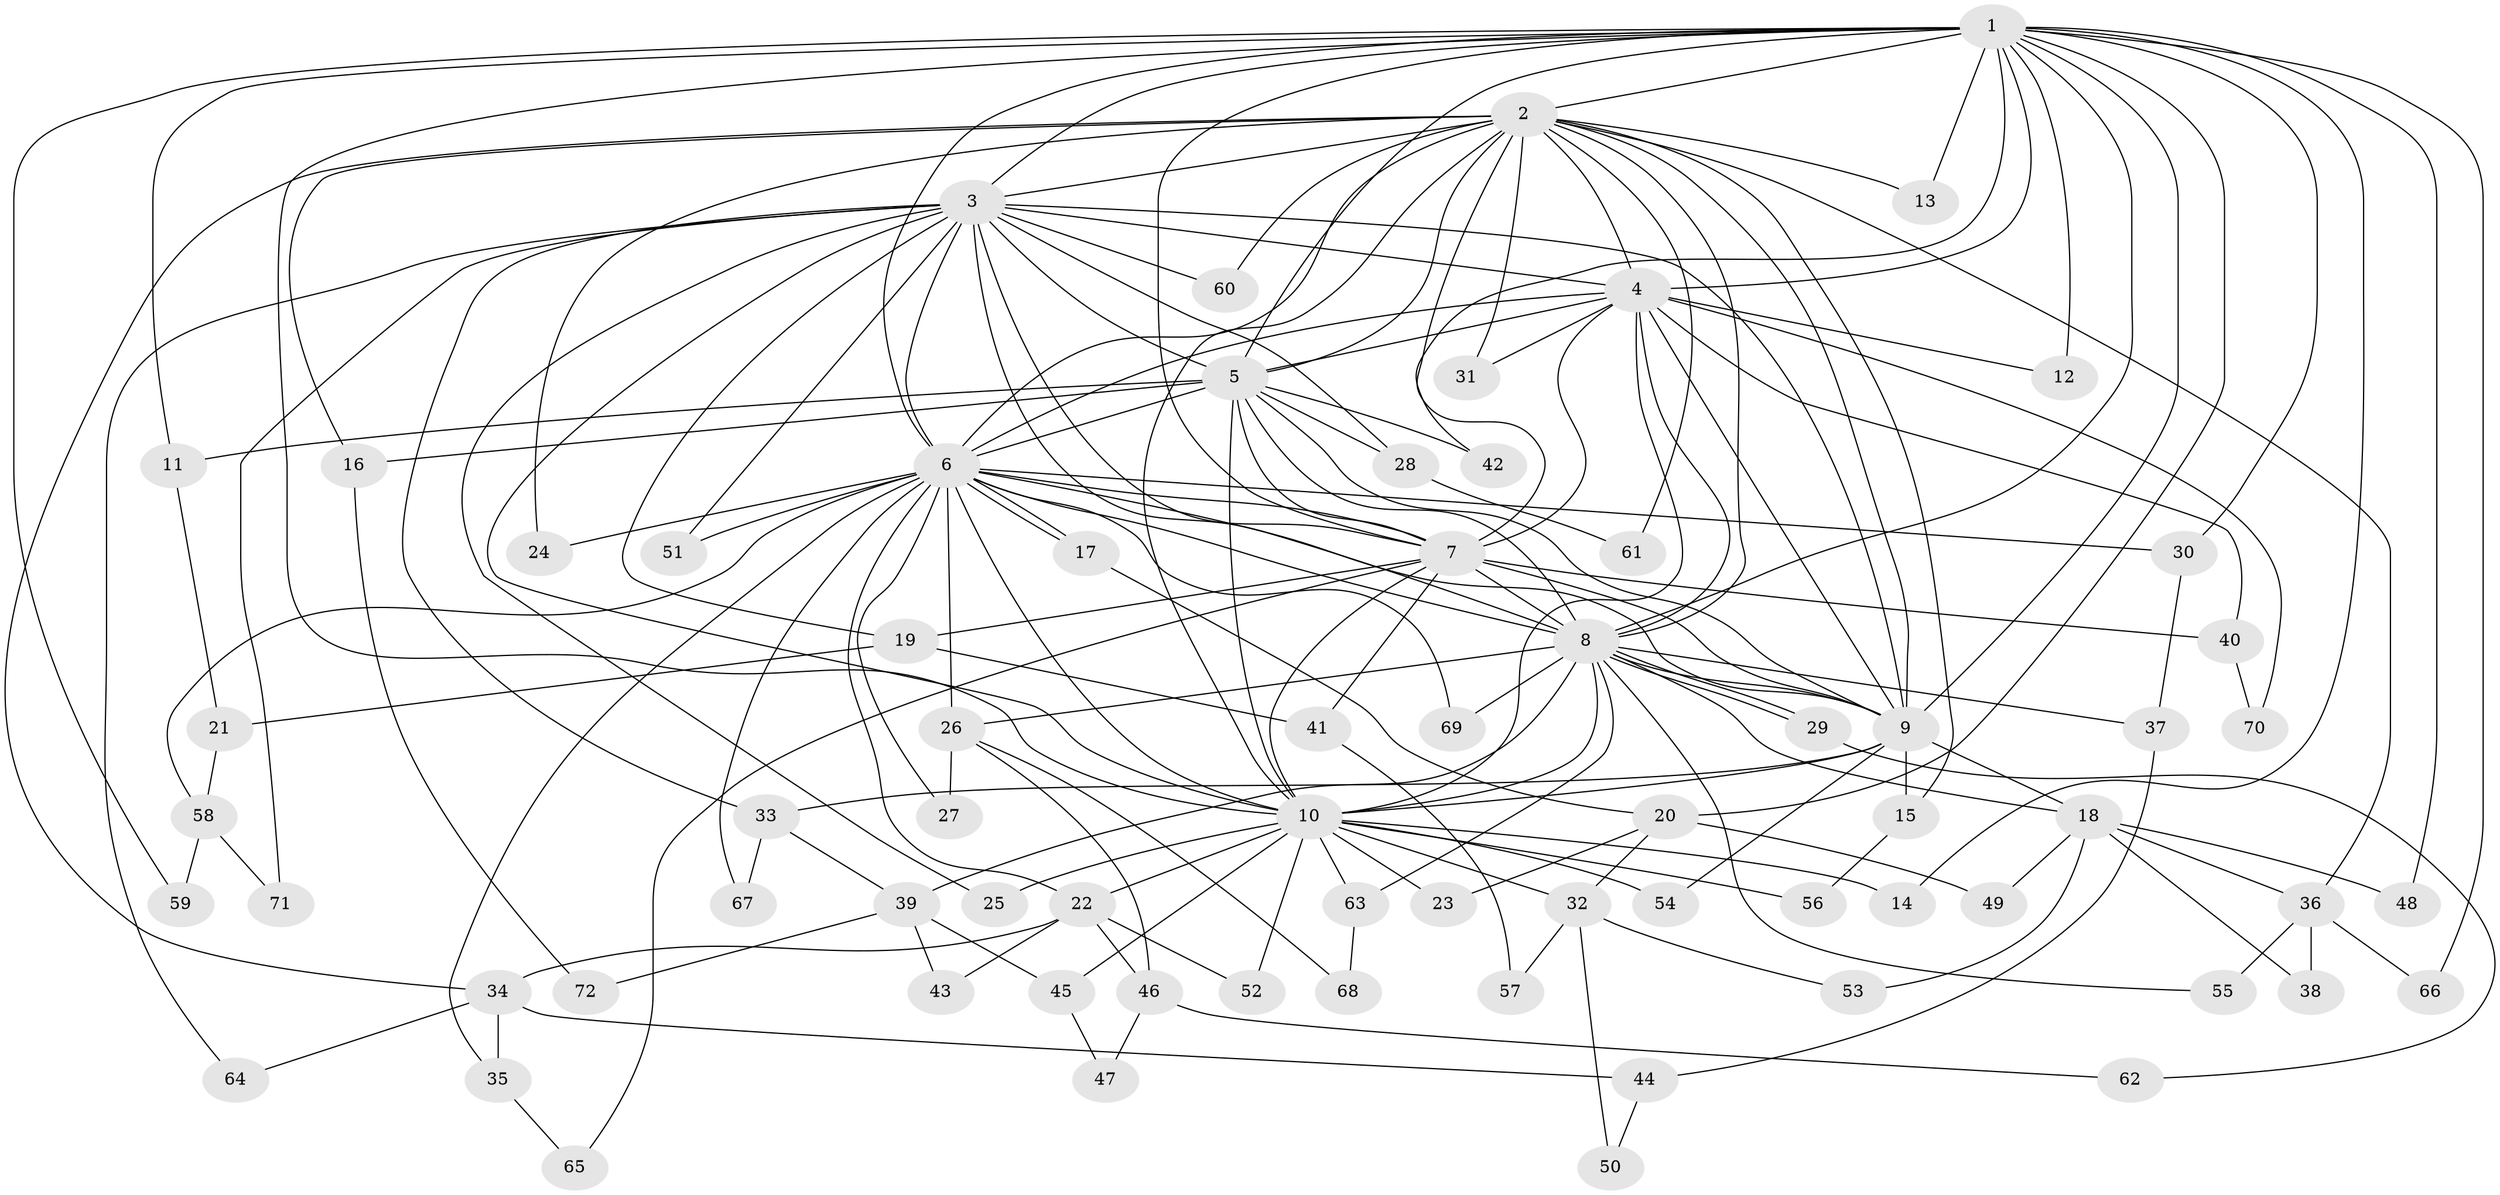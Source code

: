// coarse degree distribution, {9: 0.022222222222222223, 12: 0.022222222222222223, 18: 0.022222222222222223, 8: 0.022222222222222223, 16: 0.022222222222222223, 13: 0.022222222222222223, 17: 0.022222222222222223, 5: 0.1111111111111111, 3: 0.2, 6: 0.044444444444444446, 2: 0.4666666666666667, 7: 0.022222222222222223}
// Generated by graph-tools (version 1.1) at 2025/49/03/04/25 22:49:40]
// undirected, 72 vertices, 169 edges
graph export_dot {
  node [color=gray90,style=filled];
  1;
  2;
  3;
  4;
  5;
  6;
  7;
  8;
  9;
  10;
  11;
  12;
  13;
  14;
  15;
  16;
  17;
  18;
  19;
  20;
  21;
  22;
  23;
  24;
  25;
  26;
  27;
  28;
  29;
  30;
  31;
  32;
  33;
  34;
  35;
  36;
  37;
  38;
  39;
  40;
  41;
  42;
  43;
  44;
  45;
  46;
  47;
  48;
  49;
  50;
  51;
  52;
  53;
  54;
  55;
  56;
  57;
  58;
  59;
  60;
  61;
  62;
  63;
  64;
  65;
  66;
  67;
  68;
  69;
  70;
  71;
  72;
  1 -- 2;
  1 -- 3;
  1 -- 4;
  1 -- 5;
  1 -- 6;
  1 -- 7;
  1 -- 8;
  1 -- 9;
  1 -- 10;
  1 -- 11;
  1 -- 12;
  1 -- 13;
  1 -- 14;
  1 -- 20;
  1 -- 30;
  1 -- 42;
  1 -- 48;
  1 -- 59;
  1 -- 66;
  2 -- 3;
  2 -- 4;
  2 -- 5;
  2 -- 6;
  2 -- 7;
  2 -- 8;
  2 -- 9;
  2 -- 10;
  2 -- 13;
  2 -- 15;
  2 -- 16;
  2 -- 24;
  2 -- 31;
  2 -- 34;
  2 -- 36;
  2 -- 60;
  2 -- 61;
  3 -- 4;
  3 -- 5;
  3 -- 6;
  3 -- 7;
  3 -- 8;
  3 -- 9;
  3 -- 10;
  3 -- 19;
  3 -- 25;
  3 -- 28;
  3 -- 33;
  3 -- 51;
  3 -- 60;
  3 -- 64;
  3 -- 71;
  4 -- 5;
  4 -- 6;
  4 -- 7;
  4 -- 8;
  4 -- 9;
  4 -- 10;
  4 -- 12;
  4 -- 31;
  4 -- 40;
  4 -- 70;
  5 -- 6;
  5 -- 7;
  5 -- 8;
  5 -- 9;
  5 -- 10;
  5 -- 11;
  5 -- 16;
  5 -- 28;
  5 -- 42;
  6 -- 7;
  6 -- 8;
  6 -- 9;
  6 -- 10;
  6 -- 17;
  6 -- 17;
  6 -- 22;
  6 -- 24;
  6 -- 26;
  6 -- 27;
  6 -- 30;
  6 -- 35;
  6 -- 51;
  6 -- 58;
  6 -- 67;
  6 -- 69;
  7 -- 8;
  7 -- 9;
  7 -- 10;
  7 -- 19;
  7 -- 40;
  7 -- 41;
  7 -- 65;
  8 -- 9;
  8 -- 10;
  8 -- 18;
  8 -- 26;
  8 -- 29;
  8 -- 29;
  8 -- 37;
  8 -- 39;
  8 -- 55;
  8 -- 63;
  8 -- 69;
  9 -- 10;
  9 -- 15;
  9 -- 18;
  9 -- 33;
  9 -- 54;
  10 -- 14;
  10 -- 22;
  10 -- 23;
  10 -- 25;
  10 -- 32;
  10 -- 45;
  10 -- 52;
  10 -- 54;
  10 -- 56;
  10 -- 63;
  11 -- 21;
  15 -- 56;
  16 -- 72;
  17 -- 20;
  18 -- 36;
  18 -- 38;
  18 -- 48;
  18 -- 49;
  18 -- 53;
  19 -- 21;
  19 -- 41;
  20 -- 23;
  20 -- 32;
  20 -- 49;
  21 -- 58;
  22 -- 34;
  22 -- 43;
  22 -- 46;
  22 -- 52;
  26 -- 27;
  26 -- 46;
  26 -- 68;
  28 -- 61;
  29 -- 62;
  30 -- 37;
  32 -- 50;
  32 -- 53;
  32 -- 57;
  33 -- 39;
  33 -- 67;
  34 -- 35;
  34 -- 44;
  34 -- 64;
  35 -- 65;
  36 -- 38;
  36 -- 55;
  36 -- 66;
  37 -- 44;
  39 -- 43;
  39 -- 45;
  39 -- 72;
  40 -- 70;
  41 -- 57;
  44 -- 50;
  45 -- 47;
  46 -- 47;
  46 -- 62;
  58 -- 59;
  58 -- 71;
  63 -- 68;
}
